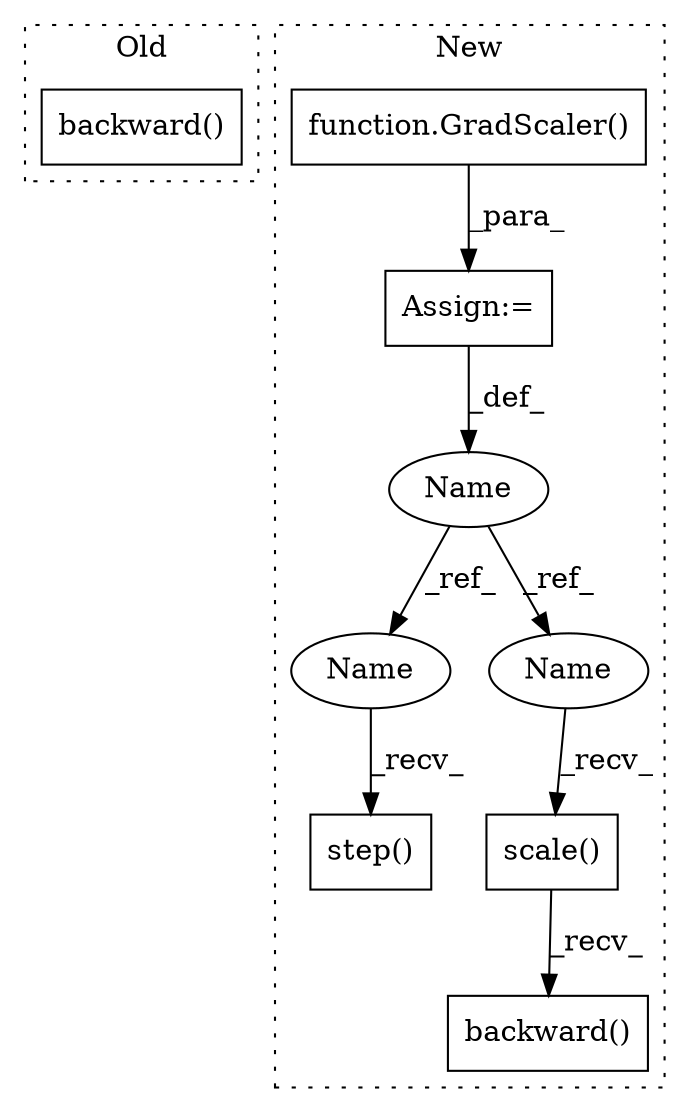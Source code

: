 digraph G {
subgraph cluster0 {
1 [label="backward()" a="75" s="6394" l="21" shape="box"];
label = "Old";
style="dotted";
}
subgraph cluster1 {
2 [label="function.GradScaler()" a="75" s="5072" l="12" shape="box"];
3 [label="Assign:=" a="68" s="5069" l="3" shape="box"];
4 [label="step()" a="75" s="6784,6805" l="12,1" shape="box"];
5 [label="backward()" a="75" s="6640" l="35" shape="box"];
6 [label="Name" a="87" s="5063" l="6" shape="ellipse"];
7 [label="scale()" a="75" s="6640,6663" l="13,1" shape="box"];
8 [label="Name" a="87" s="6784" l="6" shape="ellipse"];
9 [label="Name" a="87" s="6640" l="6" shape="ellipse"];
label = "New";
style="dotted";
}
2 -> 3 [label="_para_"];
3 -> 6 [label="_def_"];
6 -> 8 [label="_ref_"];
6 -> 9 [label="_ref_"];
7 -> 5 [label="_recv_"];
8 -> 4 [label="_recv_"];
9 -> 7 [label="_recv_"];
}